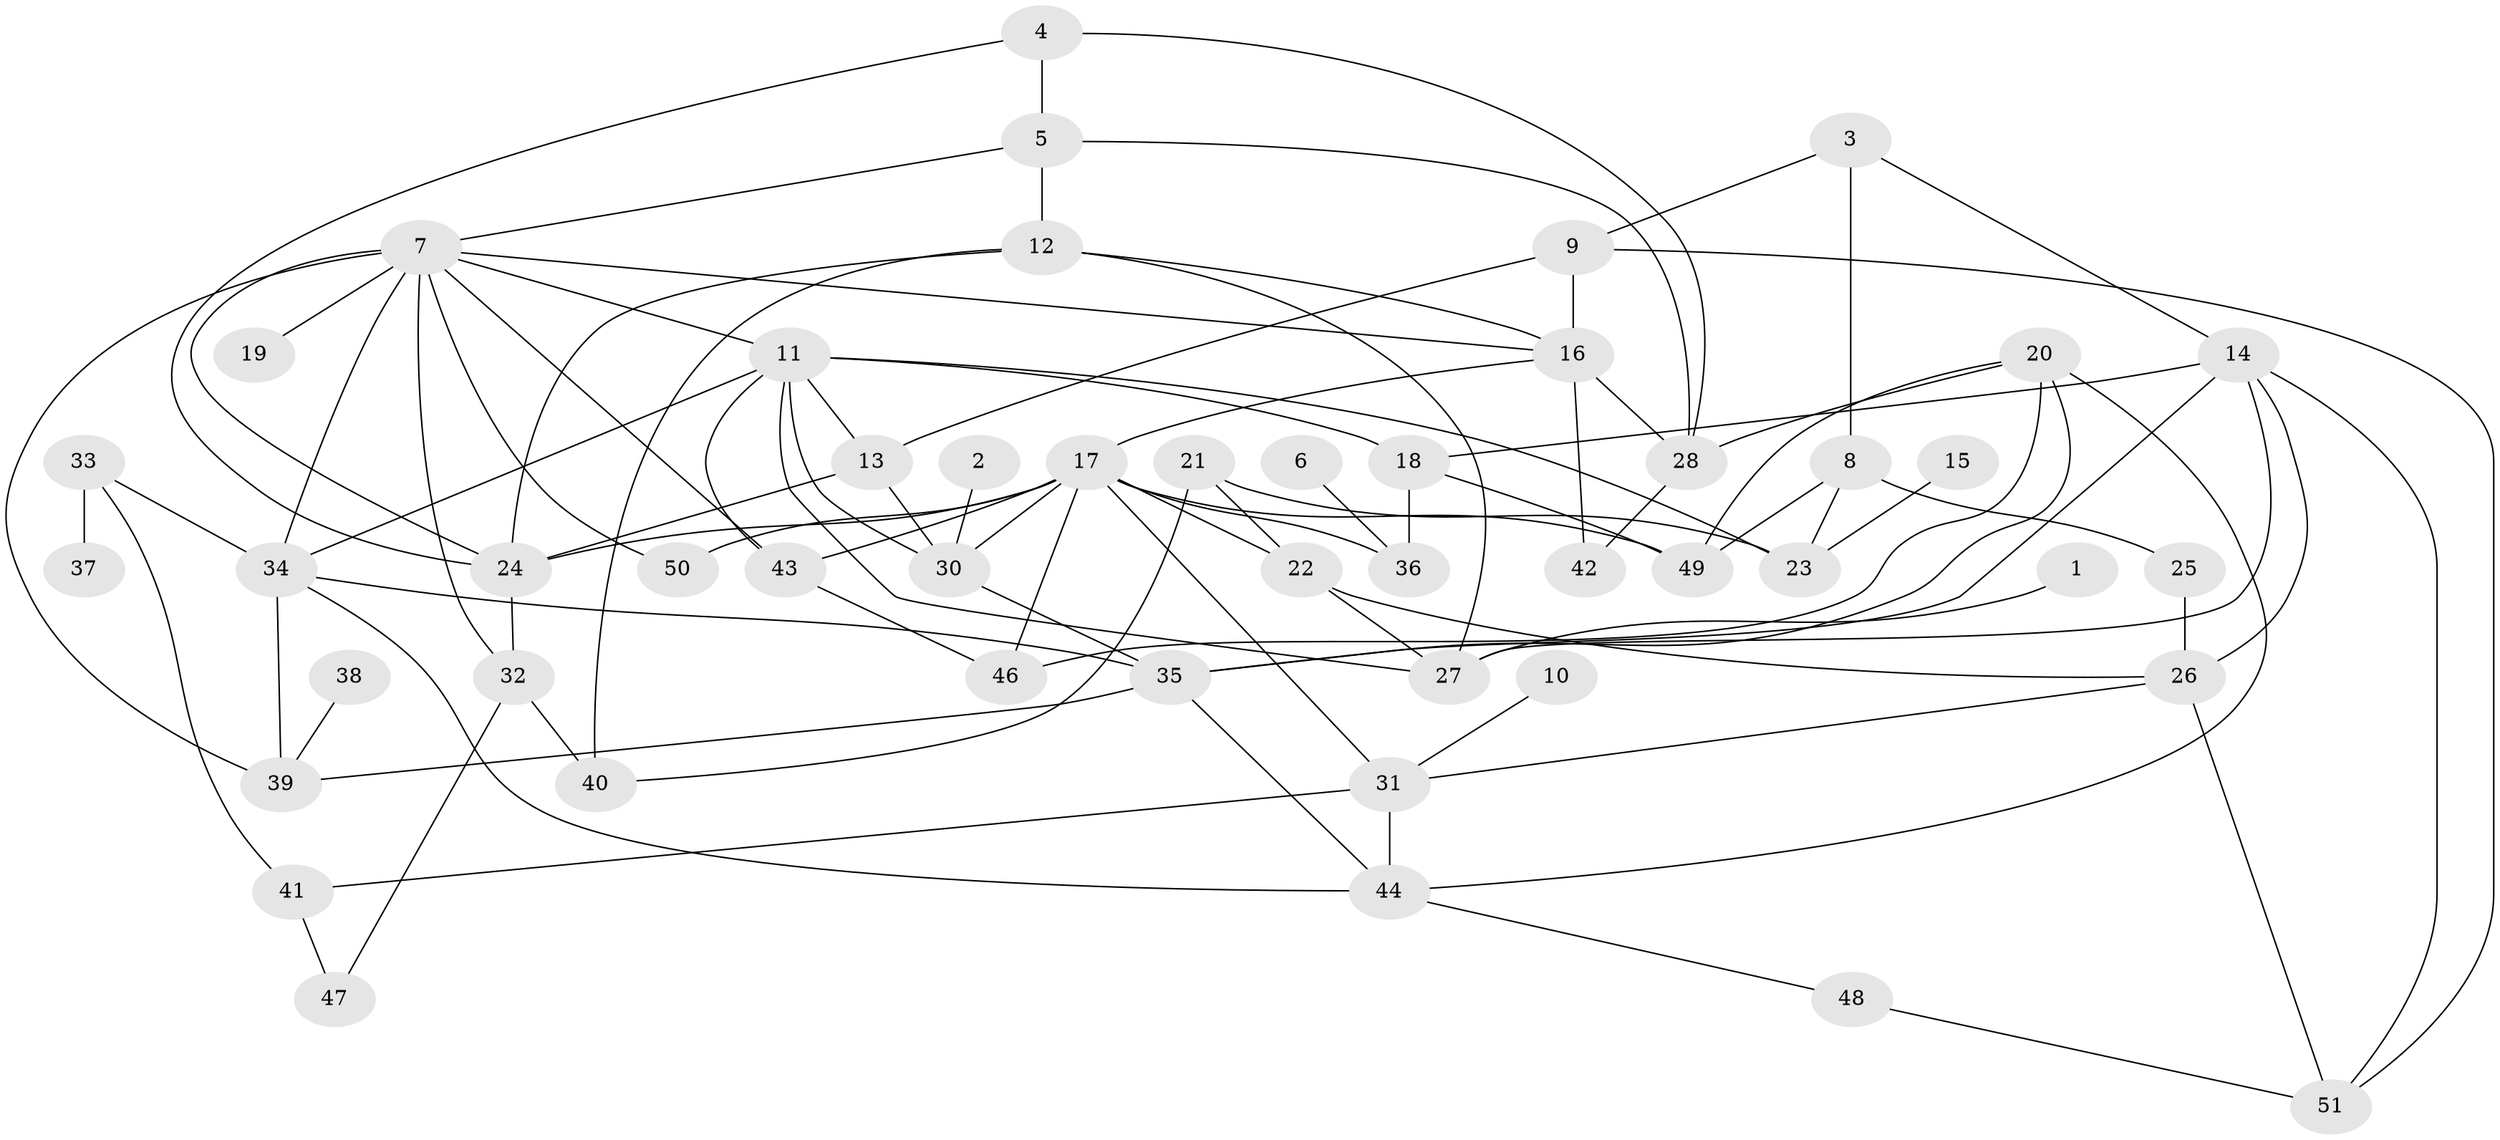 // original degree distribution, {1: 0.1111111111111111, 2: 0.16666666666666666, 3: 0.2222222222222222, 4: 0.2777777777777778, 8: 0.013888888888888888, 6: 0.08333333333333333, 5: 0.08333333333333333, 0: 0.041666666666666664}
// Generated by graph-tools (version 1.1) at 2025/48/03/04/25 22:48:24]
// undirected, 49 vertices, 94 edges
graph export_dot {
  node [color=gray90,style=filled];
  1;
  2;
  3;
  4;
  5;
  6;
  7;
  8;
  9;
  10;
  11;
  12;
  13;
  14;
  15;
  16;
  17;
  18;
  19;
  20;
  21;
  22;
  23;
  24;
  25;
  26;
  27;
  28;
  30;
  31;
  32;
  33;
  34;
  35;
  36;
  37;
  38;
  39;
  40;
  41;
  42;
  43;
  44;
  46;
  47;
  48;
  49;
  50;
  51;
  1 -- 27 [weight=1.0];
  2 -- 30 [weight=1.0];
  3 -- 8 [weight=1.0];
  3 -- 9 [weight=1.0];
  3 -- 14 [weight=1.0];
  4 -- 5 [weight=1.0];
  4 -- 24 [weight=1.0];
  4 -- 28 [weight=1.0];
  5 -- 7 [weight=1.0];
  5 -- 12 [weight=1.0];
  5 -- 28 [weight=1.0];
  6 -- 36 [weight=1.0];
  7 -- 11 [weight=1.0];
  7 -- 16 [weight=1.0];
  7 -- 19 [weight=1.0];
  7 -- 24 [weight=1.0];
  7 -- 32 [weight=1.0];
  7 -- 34 [weight=1.0];
  7 -- 39 [weight=1.0];
  7 -- 43 [weight=1.0];
  7 -- 50 [weight=1.0];
  8 -- 23 [weight=1.0];
  8 -- 25 [weight=1.0];
  8 -- 49 [weight=1.0];
  9 -- 13 [weight=1.0];
  9 -- 16 [weight=1.0];
  9 -- 51 [weight=1.0];
  10 -- 31 [weight=1.0];
  11 -- 13 [weight=1.0];
  11 -- 18 [weight=1.0];
  11 -- 23 [weight=1.0];
  11 -- 27 [weight=1.0];
  11 -- 30 [weight=3.0];
  11 -- 34 [weight=1.0];
  11 -- 43 [weight=1.0];
  12 -- 16 [weight=1.0];
  12 -- 24 [weight=1.0];
  12 -- 27 [weight=1.0];
  12 -- 40 [weight=1.0];
  13 -- 24 [weight=1.0];
  13 -- 30 [weight=1.0];
  14 -- 18 [weight=1.0];
  14 -- 26 [weight=1.0];
  14 -- 27 [weight=1.0];
  14 -- 35 [weight=1.0];
  14 -- 51 [weight=1.0];
  15 -- 23 [weight=1.0];
  16 -- 17 [weight=1.0];
  16 -- 28 [weight=1.0];
  16 -- 42 [weight=1.0];
  17 -- 22 [weight=1.0];
  17 -- 24 [weight=1.0];
  17 -- 30 [weight=1.0];
  17 -- 31 [weight=1.0];
  17 -- 36 [weight=1.0];
  17 -- 43 [weight=1.0];
  17 -- 46 [weight=1.0];
  17 -- 49 [weight=1.0];
  17 -- 50 [weight=1.0];
  18 -- 36 [weight=1.0];
  18 -- 49 [weight=1.0];
  20 -- 28 [weight=1.0];
  20 -- 35 [weight=1.0];
  20 -- 44 [weight=1.0];
  20 -- 46 [weight=1.0];
  20 -- 49 [weight=1.0];
  21 -- 22 [weight=1.0];
  21 -- 23 [weight=1.0];
  21 -- 40 [weight=1.0];
  22 -- 26 [weight=1.0];
  22 -- 27 [weight=1.0];
  24 -- 32 [weight=1.0];
  25 -- 26 [weight=1.0];
  26 -- 31 [weight=1.0];
  26 -- 51 [weight=1.0];
  28 -- 42 [weight=1.0];
  30 -- 35 [weight=1.0];
  31 -- 41 [weight=1.0];
  31 -- 44 [weight=1.0];
  32 -- 40 [weight=1.0];
  32 -- 47 [weight=1.0];
  33 -- 34 [weight=1.0];
  33 -- 37 [weight=1.0];
  33 -- 41 [weight=1.0];
  34 -- 35 [weight=1.0];
  34 -- 39 [weight=1.0];
  34 -- 44 [weight=1.0];
  35 -- 39 [weight=1.0];
  35 -- 44 [weight=1.0];
  38 -- 39 [weight=1.0];
  41 -- 47 [weight=1.0];
  43 -- 46 [weight=1.0];
  44 -- 48 [weight=1.0];
  48 -- 51 [weight=1.0];
}
